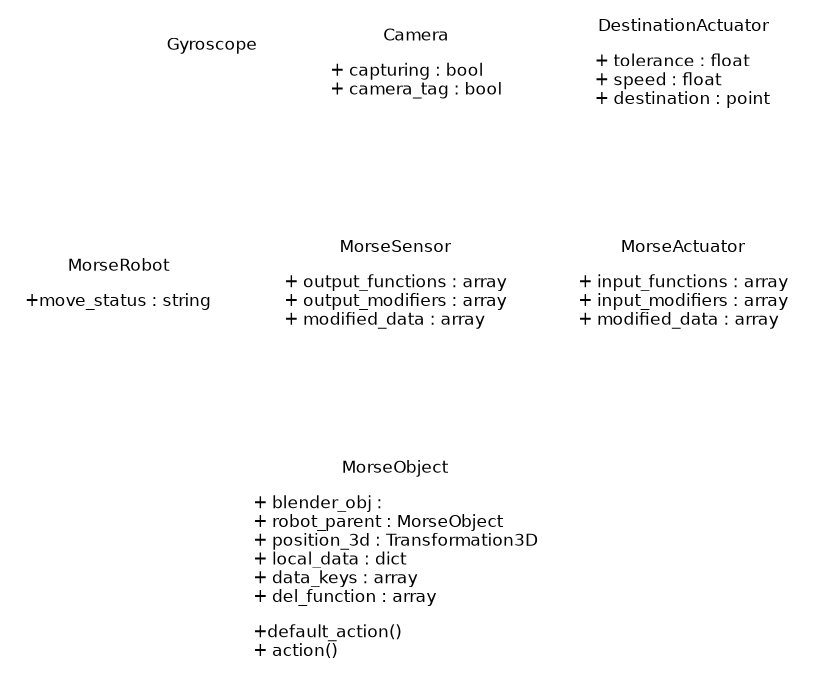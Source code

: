 digraph G {
	fontname = "Bitstream Vera Sans"
	fontsize = 8
	bgcolor="transparent"
					    
	node [
		fontname = "Bitstream Vera Sans"
		fontsize = 8
		shape = "record"
		color="white"
		style="filled"
	]

	edge [
		fontname = "Bitstream Vera Sans"
		fontsize = 8
		color="white"
	]

	MorseObject [
		label = "{MorseObject | + blender_obj :\l+ robot_parent : MorseObject\l+ position_3d : Transformation3D\l+ local_data : dict\l+ data_keys : array\l+ del_function : array\l| +default_action()\l+ action()\l }"
	]

	MorseRobot [
		label = "{MorseRobot | +move_status : string\l| }"
	]

	MorseSensor [
		label = "{MorseSensor | + output_functions : array\l+ output_modifiers : array\l+ modified_data : array\l |}"
	]

	MorseActuator [
		label = "{MorseActuator | + input_functions : array\l+ input_modifiers : array\l+ modified_data : array\l |}"
	]

	Gyroscope [
		label = "{Gyroscope || }"
	]

	Camera [
		label = "{Camera |+ capturing : bool\l+ camera_tag : bool | }"
	]

	DestinationActuator [
		label = "{DestinationActuator | + tolerance : float\l+ speed : float\l+ destination : point\l | }"
	]

	MorseRobot -> MorseObject
	MorseSensor -> MorseObject
	MorseActuator -> MorseObject
	Gyroscope -> MorseSensor
	Camera -> MorseSensor
	DestinationActuator -> MorseActuator


}
